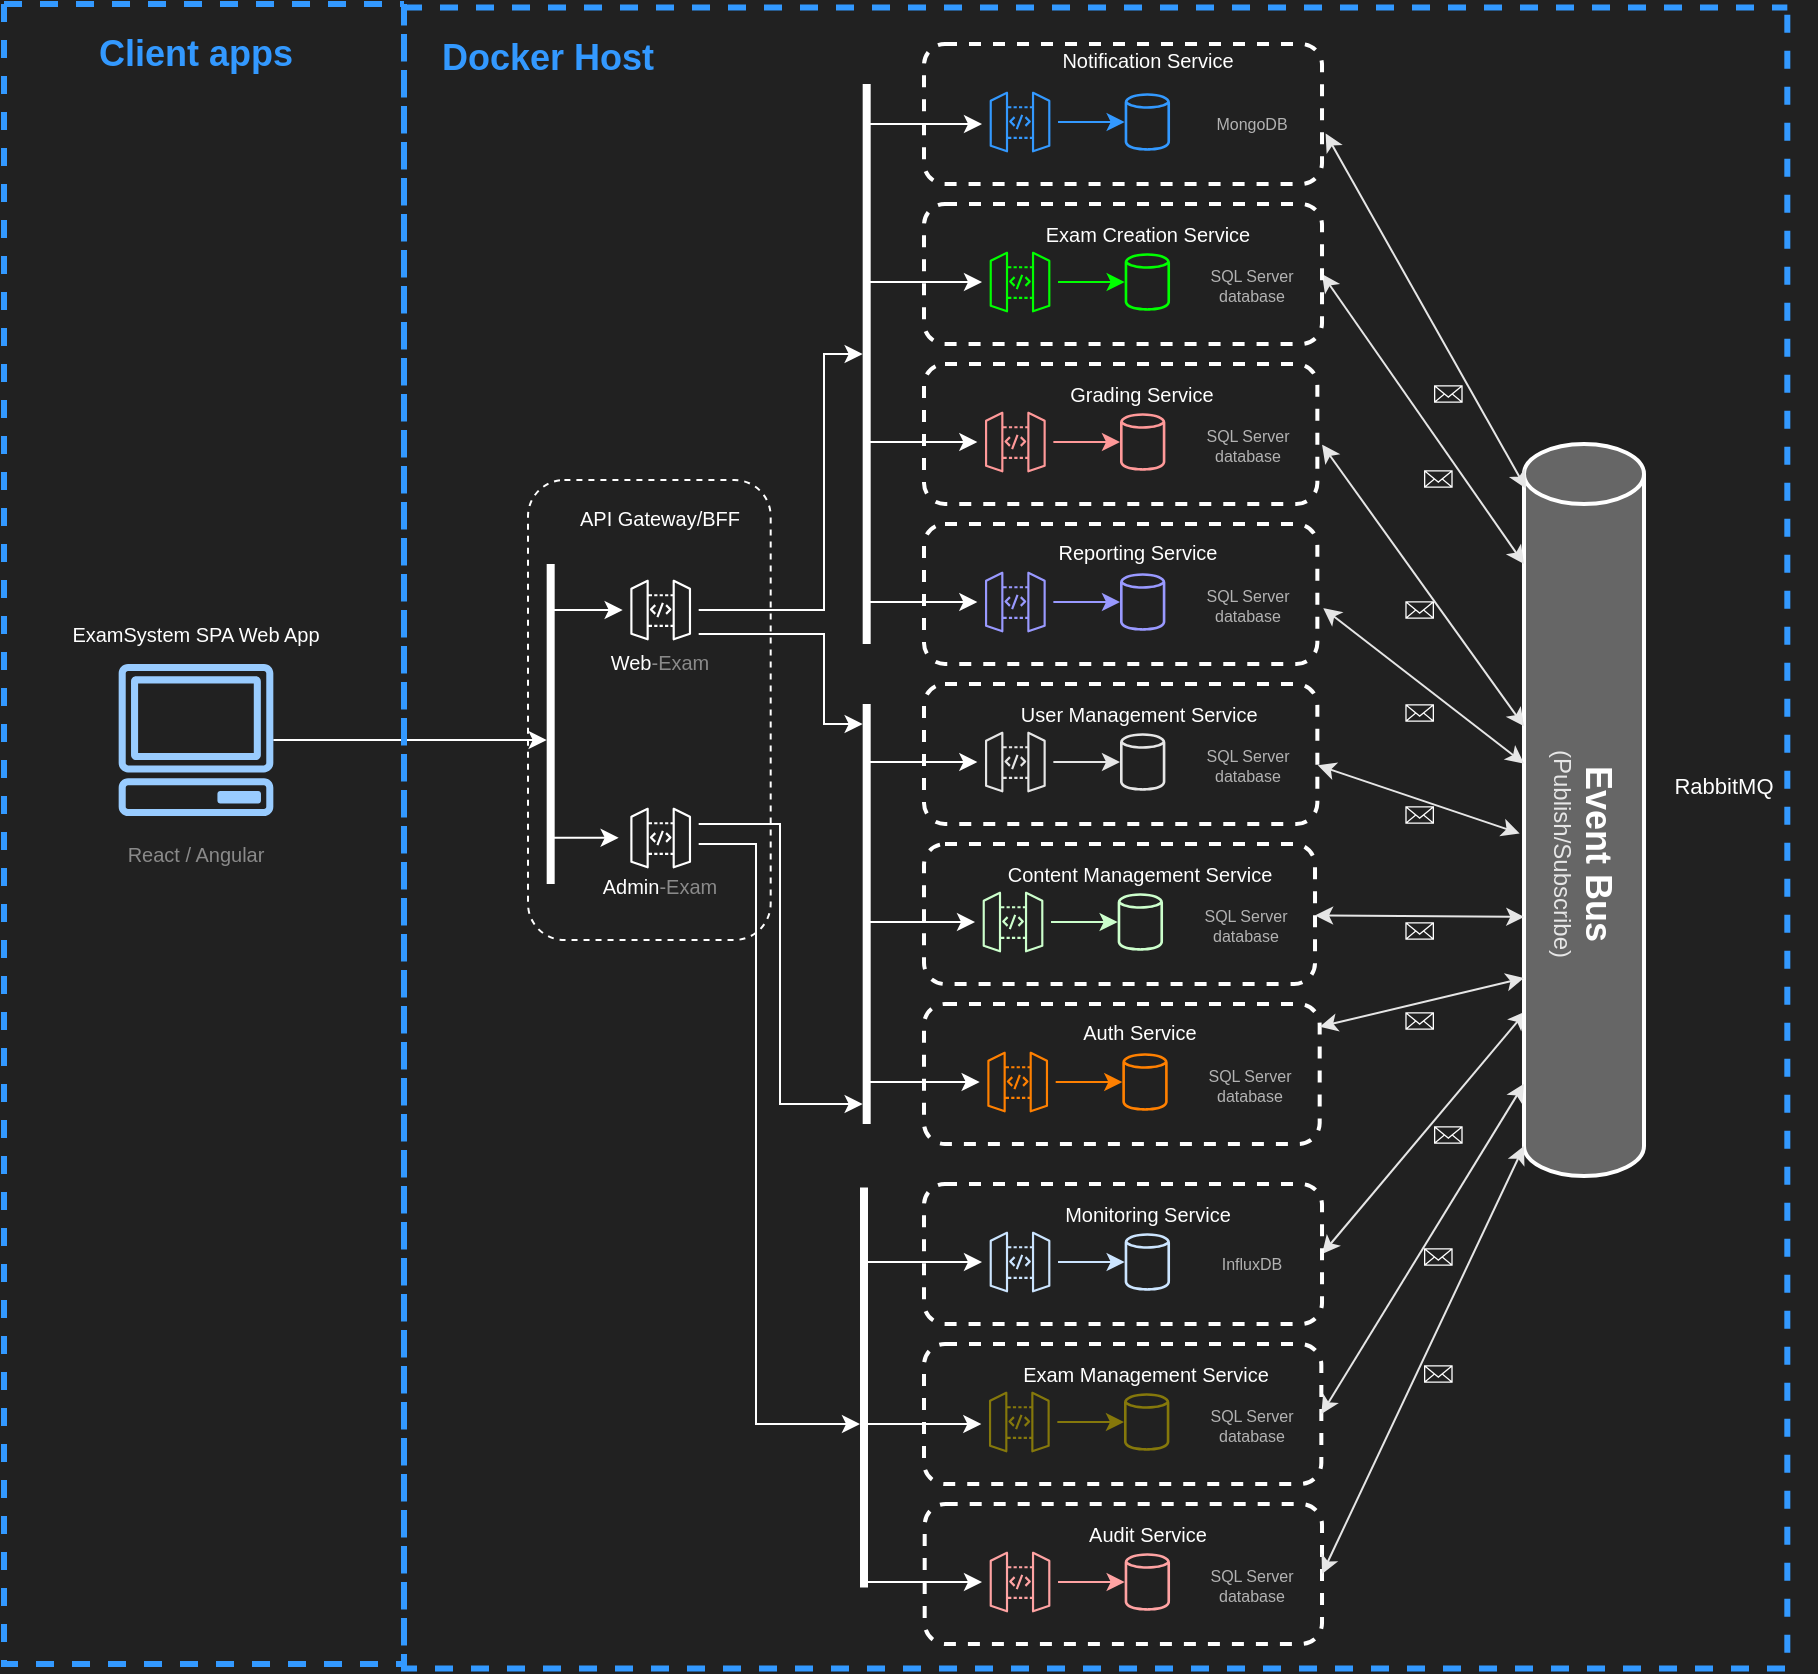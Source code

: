 <mxfile version="24.7.16">
  <diagram name="Página-1" id="XeOe8NWcu0kiPKFnsV3s">
    <mxGraphModel dx="2442" dy="3788" grid="1" gridSize="10" guides="1" tooltips="1" connect="1" arrows="1" fold="1" page="1" pageScale="1" pageWidth="827" pageHeight="1169" background="#212121" math="0" shadow="0">
      <root>
        <mxCell id="0" />
        <mxCell id="1" parent="0" />
        <mxCell id="Vj6AmxVf0trEwSzTgeyn-90" value="" style="rounded=1;whiteSpace=wrap;html=1;fillColor=none;strokeWidth=2;strokeColor=#FFFFFF;dashed=1;" vertex="1" parent="1">
          <mxGeometry x="490" y="-1860" width="195.51" height="70" as="geometry" />
        </mxCell>
        <mxCell id="Vj6AmxVf0trEwSzTgeyn-78" value="" style="rounded=1;whiteSpace=wrap;html=1;fillColor=none;strokeWidth=2;strokeColor=#FFFFFF;dashed=1;" vertex="1" parent="1">
          <mxGeometry x="490" y="-1940" width="196.68" height="70" as="geometry" />
        </mxCell>
        <mxCell id="Vj6AmxVf0trEwSzTgeyn-72" value="" style="rounded=1;whiteSpace=wrap;html=1;fillColor=none;strokeWidth=2;strokeColor=#FFFFFF;dashed=1;" vertex="1" parent="1">
          <mxGeometry x="490" y="-2020" width="196.68" height="70" as="geometry" />
        </mxCell>
        <mxCell id="Vj6AmxVf0trEwSzTgeyn-66" value="" style="rounded=1;whiteSpace=wrap;html=1;fillColor=none;strokeWidth=2;strokeColor=#FFFFFF;dashed=1;" vertex="1" parent="1">
          <mxGeometry x="490" y="-2100" width="196.68" height="70" as="geometry" />
        </mxCell>
        <mxCell id="Vj6AmxVf0trEwSzTgeyn-104" value="" style="rounded=1;whiteSpace=wrap;html=1;fillColor=none;strokeColor=#FFFFFF;dashed=1;" vertex="1" parent="1">
          <mxGeometry x="292" y="-2042" width="121.34" height="230" as="geometry" />
        </mxCell>
        <mxCell id="Vj6AmxVf0trEwSzTgeyn-190" value="" style="edgeStyle=none;shape=connector;rounded=0;orthogonalLoop=1;jettySize=auto;html=1;strokeColor=#E6E6E6;align=center;verticalAlign=middle;fontFamily=Helvetica;fontSize=11;fontColor=default;labelBackgroundColor=default;startArrow=classic;startFill=1;endArrow=classic;entryX=0.017;entryY=0.775;entryDx=0;entryDy=0;entryPerimeter=0;exitX=1;exitY=0.5;exitDx=0;exitDy=0;" edge="1" parent="1" source="Vj6AmxVf0trEwSzTgeyn-84" target="Vj6AmxVf0trEwSzTgeyn-176">
          <mxGeometry relative="1" as="geometry" />
        </mxCell>
        <mxCell id="Vj6AmxVf0trEwSzTgeyn-84" value="" style="rounded=1;whiteSpace=wrap;html=1;fillColor=none;strokeWidth=2;strokeColor=#FFFFFF;dashed=1;" vertex="1" parent="1">
          <mxGeometry x="490" y="-1690" width="199.01" height="70" as="geometry" />
        </mxCell>
        <mxCell id="Vj6AmxVf0trEwSzTgeyn-60" value="" style="rounded=1;whiteSpace=wrap;html=1;fillColor=none;strokeWidth=2;strokeColor=#FFFFFF;dashed=1;" vertex="1" parent="1">
          <mxGeometry x="490" y="-1610" width="198.67" height="70" as="geometry" />
        </mxCell>
        <mxCell id="Vj6AmxVf0trEwSzTgeyn-187" value="" style="edgeStyle=none;shape=connector;rounded=0;orthogonalLoop=1;jettySize=auto;html=1;strokeColor=#E6E6E6;align=center;verticalAlign=middle;fontFamily=Helvetica;fontSize=11;fontColor=default;labelBackgroundColor=default;startArrow=classic;startFill=1;endArrow=classic;exitX=1.001;exitY=0.581;exitDx=0;exitDy=0;exitPerimeter=0;entryX=-0.036;entryY=0.532;entryDx=0;entryDy=0;entryPerimeter=0;" edge="1" parent="1" source="Vj6AmxVf0trEwSzTgeyn-78" target="Vj6AmxVf0trEwSzTgeyn-176">
          <mxGeometry relative="1" as="geometry" />
        </mxCell>
        <mxCell id="Vj6AmxVf0trEwSzTgeyn-12" value="" style="sketch=0;points=[[0,0,0],[0.25,0,0],[0.5,0,0],[0.75,0,0],[1,0,0],[0,1,0],[0.25,1,0],[0.5,1,0],[0.75,1,0],[1,1,0],[0,0.25,0],[0,0.5,0],[0,0.75,0],[1,0.25,0],[1,0.5,0],[1,0.75,0]];outlineConnect=0;fontColor=#232F3E;fillColor=none;strokeColor=#ffffff;dashed=0;verticalLabelPosition=bottom;verticalAlign=top;align=center;html=1;fontSize=12;fontStyle=0;aspect=fixed;shape=mxgraph.aws4.resourceIcon;resIcon=mxgraph.aws4.api_gateway;" vertex="1" parent="1">
          <mxGeometry x="339.34" y="-1996" width="38" height="38" as="geometry" />
        </mxCell>
        <mxCell id="Vj6AmxVf0trEwSzTgeyn-67" value="" style="sketch=0;outlineConnect=0;fontColor=#232F3E;gradientColor=none;fillColor=#FF9999;strokeColor=none;dashed=0;verticalLabelPosition=bottom;verticalAlign=top;align=center;html=1;fontSize=12;fontStyle=0;aspect=fixed;pointerEvents=1;shape=mxgraph.aws4.generic_database;" vertex="1" parent="1">
          <mxGeometry x="588.0" y="-2076" width="22.69" height="30" as="geometry" />
        </mxCell>
        <mxCell id="Vj6AmxVf0trEwSzTgeyn-73" value="" style="sketch=0;outlineConnect=0;fontColor=#232F3E;gradientColor=none;fillColor=#9999FF;strokeColor=#9999FF;dashed=0;verticalLabelPosition=bottom;verticalAlign=top;align=center;html=1;fontSize=12;fontStyle=0;aspect=fixed;pointerEvents=1;shape=mxgraph.aws4.generic_database;" vertex="1" parent="1">
          <mxGeometry x="588.0" y="-1996" width="22.69" height="30" as="geometry" />
        </mxCell>
        <mxCell id="Vj6AmxVf0trEwSzTgeyn-79" value="" style="sketch=0;outlineConnect=0;fontColor=#232F3E;gradientColor=none;fillColor=#E6E6E6;strokeColor=none;dashed=0;verticalLabelPosition=bottom;verticalAlign=top;align=center;html=1;fontSize=12;fontStyle=0;aspect=fixed;pointerEvents=1;shape=mxgraph.aws4.generic_database;" vertex="1" parent="1">
          <mxGeometry x="588.0" y="-1916" width="22.69" height="30" as="geometry" />
        </mxCell>
        <mxCell id="Vj6AmxVf0trEwSzTgeyn-91" value="" style="sketch=0;outlineConnect=0;fontColor=#232F3E;gradientColor=none;fillColor=#CCFFCC;strokeColor=none;dashed=0;verticalLabelPosition=bottom;verticalAlign=top;align=center;html=1;fontSize=12;fontStyle=0;aspect=fixed;pointerEvents=1;shape=mxgraph.aws4.generic_database;" vertex="1" parent="1">
          <mxGeometry x="586.83" y="-1836" width="22.69" height="30" as="geometry" />
        </mxCell>
        <mxCell id="Vj6AmxVf0trEwSzTgeyn-102" value="" style="sketch=0;points=[[0,0,0],[0.25,0,0],[0.5,0,0],[0.75,0,0],[1,0,0],[0,1,0],[0.25,1,0],[0.5,1,0],[0.75,1,0],[1,1,0],[0,0.25,0],[0,0.5,0],[0,0.75,0],[1,0.25,0],[1,0.5,0],[1,0.75,0]];outlineConnect=0;fontColor=#232F3E;fillColor=none;strokeColor=#ffffff;dashed=0;verticalLabelPosition=bottom;verticalAlign=top;align=center;html=1;fontSize=12;fontStyle=0;aspect=fixed;shape=mxgraph.aws4.resourceIcon;resIcon=mxgraph.aws4.api_gateway;" vertex="1" parent="1">
          <mxGeometry x="339.34" y="-1882" width="38" height="38" as="geometry" />
        </mxCell>
        <mxCell id="Vj6AmxVf0trEwSzTgeyn-106" style="edgeStyle=orthogonalEdgeStyle;rounded=0;orthogonalLoop=1;jettySize=auto;html=1;strokeColor=#FFFFFF;" edge="1" parent="1" source="Vj6AmxVf0trEwSzTgeyn-11" target="Vj6AmxVf0trEwSzTgeyn-105">
          <mxGeometry relative="1" as="geometry">
            <Array as="points">
              <mxPoint x="280" y="-1912" />
              <mxPoint x="280" y="-1912" />
            </Array>
          </mxGeometry>
        </mxCell>
        <mxCell id="Vj6AmxVf0trEwSzTgeyn-108" value="" style="line;strokeWidth=4;direction=south;html=1;perimeter=backbonePerimeter;points=[];outlineConnect=0;strokeColor=#FFFFFF;" vertex="1" parent="1">
          <mxGeometry x="456.34" y="-2240" width="10" height="280" as="geometry" />
        </mxCell>
        <mxCell id="Vj6AmxVf0trEwSzTgeyn-39" value="" style="rounded=1;whiteSpace=wrap;html=1;fillColor=none;strokeWidth=2;strokeColor=#FFFFFF;dashed=1;" vertex="1" parent="1">
          <mxGeometry x="490" y="-1780" width="197.84" height="70" as="geometry" />
        </mxCell>
        <mxCell id="Vj6AmxVf0trEwSzTgeyn-48" value="" style="rounded=1;whiteSpace=wrap;html=1;fillColor=none;strokeWidth=2;strokeColor=#FFFFFF;dashed=1;" vertex="1" parent="1">
          <mxGeometry x="490" y="-2260" width="199.01" height="70" as="geometry" />
        </mxCell>
        <mxCell id="Vj6AmxVf0trEwSzTgeyn-4" value="" style="swimlane;startSize=0;strokeColor=#3399FF;strokeWidth=3;dashed=1;" vertex="1" parent="1">
          <mxGeometry x="30" y="-2280" width="200" height="830" as="geometry" />
        </mxCell>
        <mxCell id="Vj6AmxVf0trEwSzTgeyn-5" value="&lt;b style=&quot;font-size: 18px;&quot;&gt;&lt;font color=&quot;#3399ff&quot; style=&quot;font-size: 18px;&quot;&gt;Client apps&lt;/font&gt;&lt;/b&gt;" style="text;strokeColor=none;align=center;fillColor=none;html=1;verticalAlign=middle;whiteSpace=wrap;rounded=0;fontSize=18;" vertex="1" parent="Vj6AmxVf0trEwSzTgeyn-4">
          <mxGeometry x="36" y="10" width="120" height="30" as="geometry" />
        </mxCell>
        <mxCell id="Vj6AmxVf0trEwSzTgeyn-7" value="" style="shape=image;verticalLabelPosition=bottom;labelBackgroundColor=default;verticalAlign=top;aspect=fixed;imageAspect=0;image=https://www.htmlecsspro.com/uploads/images/2018/03/formulario-de-login-e-cadastro-com-html5-e-css3-1522145690.png;" vertex="1" parent="Vj6AmxVf0trEwSzTgeyn-4">
          <mxGeometry x="65" y="340" width="64" height="40" as="geometry" />
        </mxCell>
        <mxCell id="Vj6AmxVf0trEwSzTgeyn-8" value="&lt;font color=&quot;#8a8a8a&quot; style=&quot;font-size: 10px;&quot;&gt;React / Angular&lt;/font&gt;" style="text;strokeColor=none;align=center;fillColor=none;html=1;verticalAlign=middle;whiteSpace=wrap;rounded=0;" vertex="1" parent="Vj6AmxVf0trEwSzTgeyn-4">
          <mxGeometry x="55" y="410" width="82" height="30" as="geometry" />
        </mxCell>
        <mxCell id="Vj6AmxVf0trEwSzTgeyn-9" value="&lt;font color=&quot;#ffffff&quot;&gt;&lt;span style=&quot;font-size: 10px;&quot;&gt;ExamSystem SPA Web App&lt;/span&gt;&lt;/font&gt;" style="text;strokeColor=none;align=center;fillColor=none;html=1;verticalAlign=middle;whiteSpace=wrap;rounded=0;" vertex="1" parent="Vj6AmxVf0trEwSzTgeyn-4">
          <mxGeometry x="30" y="300" width="132" height="30" as="geometry" />
        </mxCell>
        <mxCell id="Vj6AmxVf0trEwSzTgeyn-11" value="" style="sketch=0;outlineConnect=0;fontColor=#232F3E;gradientColor=none;fillColor=#99CCFF;strokeColor=none;dashed=0;verticalLabelPosition=bottom;verticalAlign=top;align=center;html=1;fontSize=12;fontStyle=0;aspect=fixed;pointerEvents=1;shape=mxgraph.aws4.client;" vertex="1" parent="Vj6AmxVf0trEwSzTgeyn-4">
          <mxGeometry x="57" y="330" width="78" height="76" as="geometry" />
        </mxCell>
        <mxCell id="Vj6AmxVf0trEwSzTgeyn-162" style="edgeStyle=orthogonalEdgeStyle;rounded=0;orthogonalLoop=1;jettySize=auto;html=1;strokeColor=#FFFFFF;" edge="1" parent="1" source="Vj6AmxVf0trEwSzTgeyn-12" target="Vj6AmxVf0trEwSzTgeyn-108">
          <mxGeometry relative="1" as="geometry">
            <Array as="points">
              <mxPoint x="440" y="-1977" />
              <mxPoint x="440" y="-2105" />
            </Array>
          </mxGeometry>
        </mxCell>
        <mxCell id="Vj6AmxVf0trEwSzTgeyn-13" value="&lt;font color=&quot;#ffffff&quot; style=&quot;font-size: 10px;&quot;&gt;API Gateway/BFF&lt;/font&gt;" style="text;strokeColor=none;align=center;fillColor=none;html=1;verticalAlign=middle;whiteSpace=wrap;rounded=0;" vertex="1" parent="1">
          <mxGeometry x="313.34" y="-2038" width="90" height="30" as="geometry" />
        </mxCell>
        <mxCell id="Vj6AmxVf0trEwSzTgeyn-41" value="" style="edgeStyle=orthogonalEdgeStyle;rounded=0;orthogonalLoop=1;jettySize=auto;html=1;strokeColor=#FF8000;" edge="1" parent="1" source="Vj6AmxVf0trEwSzTgeyn-19" target="Vj6AmxVf0trEwSzTgeyn-40">
          <mxGeometry relative="1" as="geometry" />
        </mxCell>
        <mxCell id="Vj6AmxVf0trEwSzTgeyn-19" value="" style="sketch=0;points=[[0,0,0],[0.25,0,0],[0.5,0,0],[0.75,0,0],[1,0,0],[0,1,0],[0.25,1,0],[0.5,1,0],[0.75,1,0],[1,1,0],[0,0.25,0],[0,0.5,0],[0,0.75,0],[1,0.25,0],[1,0.5,0],[1,0.75,0]];outlineConnect=0;fontColor=#232F3E;fillColor=none;strokeColor=#FF8000;dashed=0;verticalLabelPosition=bottom;verticalAlign=top;align=center;html=1;fontSize=12;fontStyle=0;aspect=fixed;shape=mxgraph.aws4.resourceIcon;resIcon=mxgraph.aws4.api_gateway;" vertex="1" parent="1">
          <mxGeometry x="517.84" y="-1760" width="38" height="38" as="geometry" />
        </mxCell>
        <mxCell id="Vj6AmxVf0trEwSzTgeyn-40" value="" style="sketch=0;outlineConnect=0;fontColor=#232F3E;gradientColor=none;fillColor=#FF8000;strokeColor=none;dashed=0;verticalLabelPosition=bottom;verticalAlign=top;align=center;html=1;fontSize=12;fontStyle=0;aspect=fixed;pointerEvents=1;shape=mxgraph.aws4.generic_database;" vertex="1" parent="1">
          <mxGeometry x="589.16" y="-1756" width="22.69" height="30" as="geometry" />
        </mxCell>
        <mxCell id="Vj6AmxVf0trEwSzTgeyn-42" value="&lt;font color=&quot;#b3b3b3&quot; style=&quot;font-size: 8px;&quot;&gt;SQL Server&lt;/font&gt;&lt;div style=&quot;font-size: 8px;&quot;&gt;&lt;font color=&quot;#b3b3b3&quot; style=&quot;font-size: 8px;&quot;&gt;database&lt;/font&gt;&lt;/div&gt;" style="text;strokeColor=none;align=center;fillColor=none;html=1;verticalAlign=middle;whiteSpace=wrap;rounded=0;" vertex="1" parent="1">
          <mxGeometry x="627.84" y="-1748" width="49.5" height="14" as="geometry" />
        </mxCell>
        <mxCell id="Vj6AmxVf0trEwSzTgeyn-43" value="&lt;font color=&quot;#ffffff&quot; style=&quot;font-size: 10px;&quot;&gt;Auth Service&lt;/font&gt;" style="text;strokeColor=none;align=center;fillColor=none;html=1;verticalAlign=middle;whiteSpace=wrap;rounded=0;" vertex="1" parent="1">
          <mxGeometry x="512.84" y="-1776" width="170" height="20" as="geometry" />
        </mxCell>
        <mxCell id="Vj6AmxVf0trEwSzTgeyn-46" value="" style="edgeStyle=orthogonalEdgeStyle;rounded=0;orthogonalLoop=1;jettySize=auto;html=1;strokeColor=#3399FF;" edge="1" parent="1" source="Vj6AmxVf0trEwSzTgeyn-47" target="Vj6AmxVf0trEwSzTgeyn-49">
          <mxGeometry relative="1" as="geometry" />
        </mxCell>
        <mxCell id="Vj6AmxVf0trEwSzTgeyn-47" value="" style="sketch=0;points=[[0,0,0],[0.25,0,0],[0.5,0,0],[0.75,0,0],[1,0,0],[0,1,0],[0.25,1,0],[0.5,1,0],[0.75,1,0],[1,1,0],[0,0.25,0],[0,0.5,0],[0,0.75,0],[1,0.25,0],[1,0.5,0],[1,0.75,0]];outlineConnect=0;fontColor=#232F3E;fillColor=none;strokeColor=#3399FF;dashed=0;verticalLabelPosition=bottom;verticalAlign=top;align=center;html=1;fontSize=12;fontStyle=0;aspect=fixed;shape=mxgraph.aws4.resourceIcon;resIcon=mxgraph.aws4.api_gateway;" vertex="1" parent="1">
          <mxGeometry x="519.01" y="-2240" width="38" height="38" as="geometry" />
        </mxCell>
        <mxCell id="Vj6AmxVf0trEwSzTgeyn-49" value="" style="sketch=0;outlineConnect=0;fontColor=#232F3E;gradientColor=none;fillColor=#3399FF;strokeColor=#3399FF;dashed=0;verticalLabelPosition=bottom;verticalAlign=top;align=center;html=1;fontSize=12;fontStyle=0;aspect=fixed;pointerEvents=1;shape=mxgraph.aws4.generic_database;" vertex="1" parent="1">
          <mxGeometry x="590.33" y="-2236" width="22.69" height="30" as="geometry" />
        </mxCell>
        <mxCell id="Vj6AmxVf0trEwSzTgeyn-50" value="&lt;font color=&quot;#b3b3b3&quot;&gt;&lt;span style=&quot;font-size: 8px;&quot;&gt;MongoDB&lt;/span&gt;&lt;/font&gt;" style="text;strokeColor=none;align=center;fillColor=none;html=1;verticalAlign=middle;whiteSpace=wrap;rounded=0;" vertex="1" parent="1">
          <mxGeometry x="629.01" y="-2228" width="49.5" height="14" as="geometry" />
        </mxCell>
        <mxCell id="Vj6AmxVf0trEwSzTgeyn-51" value="&lt;font style=&quot;font-size: 10px;&quot; color=&quot;#ffffff&quot;&gt;Notification Service&lt;/font&gt;&lt;br&gt;&lt;div&gt;&lt;font style=&quot;font-size: 10px;&quot; color=&quot;#ffffff&quot;&gt;&lt;br&gt;&lt;/font&gt;&lt;/div&gt;" style="text;strokeColor=none;align=center;fillColor=none;html=1;verticalAlign=middle;whiteSpace=wrap;rounded=0;" vertex="1" parent="1">
          <mxGeometry x="516.68" y="-2260" width="170" height="30" as="geometry" />
        </mxCell>
        <mxCell id="Vj6AmxVf0trEwSzTgeyn-52" value="" style="edgeStyle=orthogonalEdgeStyle;rounded=0;orthogonalLoop=1;jettySize=auto;html=1;strokeColor=#00FF00;" edge="1" parent="1" source="Vj6AmxVf0trEwSzTgeyn-53" target="Vj6AmxVf0trEwSzTgeyn-55">
          <mxGeometry relative="1" as="geometry" />
        </mxCell>
        <mxCell id="Vj6AmxVf0trEwSzTgeyn-53" value="" style="sketch=0;points=[[0,0,0],[0.25,0,0],[0.5,0,0],[0.75,0,0],[1,0,0],[0,1,0],[0.25,1,0],[0.5,1,0],[0.75,1,0],[1,1,0],[0,0.25,0],[0,0.5,0],[0,0.75,0],[1,0.25,0],[1,0.5,0],[1,0.75,0]];outlineConnect=0;fontColor=#232F3E;fillColor=none;strokeColor=#00FF00;dashed=0;verticalLabelPosition=bottom;verticalAlign=top;align=center;html=1;fontSize=12;fontStyle=0;aspect=fixed;shape=mxgraph.aws4.resourceIcon;resIcon=mxgraph.aws4.api_gateway;" vertex="1" parent="1">
          <mxGeometry x="519.01" y="-2160" width="38" height="38" as="geometry" />
        </mxCell>
        <mxCell id="Vj6AmxVf0trEwSzTgeyn-55" value="" style="sketch=0;outlineConnect=0;fontColor=#232F3E;gradientColor=none;fillColor=#00FF00;strokeColor=#00FF00;dashed=0;verticalLabelPosition=bottom;verticalAlign=top;align=center;html=1;fontSize=12;fontStyle=0;aspect=fixed;pointerEvents=1;shape=mxgraph.aws4.generic_database;" vertex="1" parent="1">
          <mxGeometry x="590.33" y="-2156" width="22.69" height="30" as="geometry" />
        </mxCell>
        <mxCell id="Vj6AmxVf0trEwSzTgeyn-56" value="&lt;font color=&quot;#b3b3b3&quot; style=&quot;font-size: 8px;&quot;&gt;SQL Server&lt;/font&gt;&lt;div style=&quot;font-size: 8px;&quot;&gt;&lt;font color=&quot;#b3b3b3&quot; style=&quot;font-size: 8px;&quot;&gt;database&lt;/font&gt;&lt;/div&gt;" style="text;strokeColor=none;align=center;fillColor=none;html=1;verticalAlign=middle;whiteSpace=wrap;rounded=0;" vertex="1" parent="1">
          <mxGeometry x="629.01" y="-2148" width="49.5" height="14" as="geometry" />
        </mxCell>
        <mxCell id="Vj6AmxVf0trEwSzTgeyn-57" value="&lt;font color=&quot;#ffffff&quot;&gt;&lt;span style=&quot;font-size: 10px;&quot;&gt;Exam Creation Service&lt;/span&gt;&lt;/font&gt;" style="text;strokeColor=none;align=center;fillColor=none;html=1;verticalAlign=middle;whiteSpace=wrap;rounded=0;" vertex="1" parent="1">
          <mxGeometry x="516.68" y="-2180" width="170" height="30" as="geometry" />
        </mxCell>
        <mxCell id="Vj6AmxVf0trEwSzTgeyn-58" value="" style="edgeStyle=orthogonalEdgeStyle;rounded=0;orthogonalLoop=1;jettySize=auto;html=1;strokeColor=#85780B;" edge="1" parent="1" source="Vj6AmxVf0trEwSzTgeyn-59" target="Vj6AmxVf0trEwSzTgeyn-61">
          <mxGeometry relative="1" as="geometry" />
        </mxCell>
        <mxCell id="Vj6AmxVf0trEwSzTgeyn-59" value="" style="sketch=0;points=[[0,0,0],[0.25,0,0],[0.5,0,0],[0.75,0,0],[1,0,0],[0,1,0],[0.25,1,0],[0.5,1,0],[0.75,1,0],[1,1,0],[0,0.25,0],[0,0.5,0],[0,0.75,0],[1,0.25,0],[1,0.5,0],[1,0.75,0]];outlineConnect=0;fontColor=#232F3E;fillColor=none;strokeColor=#85780B;dashed=0;verticalLabelPosition=bottom;verticalAlign=top;align=center;html=1;fontSize=12;fontStyle=0;aspect=fixed;shape=mxgraph.aws4.resourceIcon;resIcon=mxgraph.aws4.api_gateway;" vertex="1" parent="1">
          <mxGeometry x="518.67" y="-1590" width="38" height="38" as="geometry" />
        </mxCell>
        <mxCell id="Vj6AmxVf0trEwSzTgeyn-61" value="" style="sketch=0;outlineConnect=0;fontColor=#232F3E;gradientColor=none;fillColor=#85780B;strokeColor=#9933FF;dashed=0;verticalLabelPosition=bottom;verticalAlign=top;align=center;html=1;fontSize=12;fontStyle=0;aspect=fixed;pointerEvents=1;shape=mxgraph.aws4.generic_database;" vertex="1" parent="1">
          <mxGeometry x="589.99" y="-1586" width="22.69" height="30" as="geometry" />
        </mxCell>
        <mxCell id="Vj6AmxVf0trEwSzTgeyn-62" value="&lt;font color=&quot;#b3b3b3&quot; style=&quot;font-size: 8px;&quot;&gt;SQL Server&lt;/font&gt;&lt;div style=&quot;font-size: 8px;&quot;&gt;&lt;font color=&quot;#b3b3b3&quot; style=&quot;font-size: 8px;&quot;&gt;database&lt;/font&gt;&lt;/div&gt;" style="text;strokeColor=none;align=center;fillColor=none;html=1;verticalAlign=middle;whiteSpace=wrap;rounded=0;" vertex="1" parent="1">
          <mxGeometry x="628.67" y="-1578" width="49.5" height="14" as="geometry" />
        </mxCell>
        <mxCell id="Vj6AmxVf0trEwSzTgeyn-63" value="&lt;font color=&quot;#ffffff&quot;&gt;&lt;span style=&quot;font-size: 10px;&quot;&gt;Exam Management Service&lt;/span&gt;&lt;/font&gt;" style="text;strokeColor=none;align=center;fillColor=none;html=1;verticalAlign=middle;whiteSpace=wrap;rounded=0;" vertex="1" parent="1">
          <mxGeometry x="516.34" y="-1610" width="170" height="30" as="geometry" />
        </mxCell>
        <mxCell id="Vj6AmxVf0trEwSzTgeyn-64" value="" style="edgeStyle=orthogonalEdgeStyle;rounded=0;orthogonalLoop=1;jettySize=auto;html=1;strokeColor=#FF9999;" edge="1" parent="1" source="Vj6AmxVf0trEwSzTgeyn-65" target="Vj6AmxVf0trEwSzTgeyn-67">
          <mxGeometry relative="1" as="geometry" />
        </mxCell>
        <mxCell id="Vj6AmxVf0trEwSzTgeyn-65" value="" style="sketch=0;points=[[0,0,0],[0.25,0,0],[0.5,0,0],[0.75,0,0],[1,0,0],[0,1,0],[0.25,1,0],[0.5,1,0],[0.75,1,0],[1,1,0],[0,0.25,0],[0,0.5,0],[0,0.75,0],[1,0.25,0],[1,0.5,0],[1,0.75,0]];outlineConnect=0;fontColor=#232F3E;fillColor=none;strokeColor=#FF9999;dashed=0;verticalLabelPosition=bottom;verticalAlign=top;align=center;html=1;fontSize=12;fontStyle=0;aspect=fixed;shape=mxgraph.aws4.resourceIcon;resIcon=mxgraph.aws4.api_gateway;" vertex="1" parent="1">
          <mxGeometry x="516.68" y="-2080" width="38" height="38" as="geometry" />
        </mxCell>
        <mxCell id="Vj6AmxVf0trEwSzTgeyn-68" value="&lt;font color=&quot;#b3b3b3&quot; style=&quot;font-size: 8px;&quot;&gt;SQL Server&lt;/font&gt;&lt;div style=&quot;font-size: 8px;&quot;&gt;&lt;font color=&quot;#b3b3b3&quot; style=&quot;font-size: 8px;&quot;&gt;database&lt;/font&gt;&lt;/div&gt;" style="text;strokeColor=none;align=center;fillColor=none;html=1;verticalAlign=middle;whiteSpace=wrap;rounded=0;" vertex="1" parent="1">
          <mxGeometry x="626.68" y="-2068" width="49.5" height="14" as="geometry" />
        </mxCell>
        <mxCell id="Vj6AmxVf0trEwSzTgeyn-69" value="&lt;font color=&quot;#ffffff&quot;&gt;&lt;span style=&quot;font-size: 10px;&quot;&gt;Grading Service&lt;/span&gt;&lt;/font&gt;" style="text;strokeColor=none;align=center;fillColor=none;html=1;verticalAlign=middle;whiteSpace=wrap;rounded=0;" vertex="1" parent="1">
          <mxGeometry x="514.35" y="-2100" width="170" height="30" as="geometry" />
        </mxCell>
        <mxCell id="Vj6AmxVf0trEwSzTgeyn-70" value="" style="edgeStyle=orthogonalEdgeStyle;rounded=0;orthogonalLoop=1;jettySize=auto;html=1;strokeColor=#9999FF;" edge="1" parent="1" source="Vj6AmxVf0trEwSzTgeyn-71" target="Vj6AmxVf0trEwSzTgeyn-73">
          <mxGeometry relative="1" as="geometry" />
        </mxCell>
        <mxCell id="Vj6AmxVf0trEwSzTgeyn-71" value="" style="sketch=0;points=[[0,0,0],[0.25,0,0],[0.5,0,0],[0.75,0,0],[1,0,0],[0,1,0],[0.25,1,0],[0.5,1,0],[0.75,1,0],[1,1,0],[0,0.25,0],[0,0.5,0],[0,0.75,0],[1,0.25,0],[1,0.5,0],[1,0.75,0]];outlineConnect=0;fontColor=#232F3E;fillColor=none;strokeColor=#9999FF;dashed=0;verticalLabelPosition=bottom;verticalAlign=top;align=center;html=1;fontSize=12;fontStyle=0;aspect=fixed;shape=mxgraph.aws4.resourceIcon;resIcon=mxgraph.aws4.api_gateway;" vertex="1" parent="1">
          <mxGeometry x="516.68" y="-2000" width="38" height="38" as="geometry" />
        </mxCell>
        <mxCell id="Vj6AmxVf0trEwSzTgeyn-74" value="&lt;font color=&quot;#b3b3b3&quot; style=&quot;font-size: 8px;&quot;&gt;SQL Server&lt;/font&gt;&lt;div style=&quot;font-size: 8px;&quot;&gt;&lt;font color=&quot;#b3b3b3&quot; style=&quot;font-size: 8px;&quot;&gt;database&lt;/font&gt;&lt;/div&gt;" style="text;strokeColor=none;align=center;fillColor=none;html=1;verticalAlign=middle;whiteSpace=wrap;rounded=0;" vertex="1" parent="1">
          <mxGeometry x="626.68" y="-1988" width="49.5" height="14" as="geometry" />
        </mxCell>
        <mxCell id="Vj6AmxVf0trEwSzTgeyn-75" value="&lt;font color=&quot;#ffffff&quot; style=&quot;font-size: 10px;&quot;&gt;Reporting Service&lt;/font&gt;" style="text;strokeColor=none;align=center;fillColor=none;html=1;verticalAlign=middle;whiteSpace=wrap;rounded=0;" vertex="1" parent="1">
          <mxGeometry x="511.68" y="-2016" width="170" height="20" as="geometry" />
        </mxCell>
        <mxCell id="Vj6AmxVf0trEwSzTgeyn-76" value="" style="edgeStyle=orthogonalEdgeStyle;rounded=0;orthogonalLoop=1;jettySize=auto;html=1;strokeColor=#E6E6E6;" edge="1" parent="1" source="Vj6AmxVf0trEwSzTgeyn-77" target="Vj6AmxVf0trEwSzTgeyn-79">
          <mxGeometry relative="1" as="geometry" />
        </mxCell>
        <mxCell id="Vj6AmxVf0trEwSzTgeyn-77" value="" style="sketch=0;points=[[0,0,0],[0.25,0,0],[0.5,0,0],[0.75,0,0],[1,0,0],[0,1,0],[0.25,1,0],[0.5,1,0],[0.75,1,0],[1,1,0],[0,0.25,0],[0,0.5,0],[0,0.75,0],[1,0.25,0],[1,0.5,0],[1,0.75,0]];outlineConnect=0;fontColor=#232F3E;fillColor=none;strokeColor=#E6E6E6;dashed=0;verticalLabelPosition=bottom;verticalAlign=top;align=center;html=1;fontSize=12;fontStyle=0;aspect=fixed;shape=mxgraph.aws4.resourceIcon;resIcon=mxgraph.aws4.api_gateway;" vertex="1" parent="1">
          <mxGeometry x="516.68" y="-1920" width="38" height="38" as="geometry" />
        </mxCell>
        <mxCell id="Vj6AmxVf0trEwSzTgeyn-80" value="&lt;font color=&quot;#b3b3b3&quot; style=&quot;font-size: 8px;&quot;&gt;SQL Server&lt;/font&gt;&lt;div style=&quot;font-size: 8px;&quot;&gt;&lt;font color=&quot;#b3b3b3&quot; style=&quot;font-size: 8px;&quot;&gt;database&lt;/font&gt;&lt;/div&gt;" style="text;strokeColor=none;align=center;fillColor=none;html=1;verticalAlign=middle;whiteSpace=wrap;rounded=0;" vertex="1" parent="1">
          <mxGeometry x="626.68" y="-1908" width="49.5" height="14" as="geometry" />
        </mxCell>
        <mxCell id="Vj6AmxVf0trEwSzTgeyn-81" value="&lt;div&gt;&lt;span style=&quot;color: rgb(255, 255, 255); font-size: 10px;&quot;&gt;User Management Service&amp;nbsp;&lt;/span&gt;&lt;font color=&quot;#ffffff&quot; style=&quot;font-size: 10px;&quot;&gt;&lt;br&gt;&lt;/font&gt;&lt;/div&gt;" style="text;strokeColor=none;align=center;fillColor=none;html=1;verticalAlign=middle;whiteSpace=wrap;rounded=0;" vertex="1" parent="1">
          <mxGeometry x="514.35" y="-1940" width="170" height="30" as="geometry" />
        </mxCell>
        <mxCell id="Vj6AmxVf0trEwSzTgeyn-82" value="" style="edgeStyle=orthogonalEdgeStyle;rounded=0;orthogonalLoop=1;jettySize=auto;html=1;strokeColor=#CCE5FF;" edge="1" parent="1" source="Vj6AmxVf0trEwSzTgeyn-83" target="Vj6AmxVf0trEwSzTgeyn-85">
          <mxGeometry relative="1" as="geometry" />
        </mxCell>
        <mxCell id="Vj6AmxVf0trEwSzTgeyn-83" value="" style="sketch=0;points=[[0,0,0],[0.25,0,0],[0.5,0,0],[0.75,0,0],[1,0,0],[0,1,0],[0.25,1,0],[0.5,1,0],[0.75,1,0],[1,1,0],[0,0.25,0],[0,0.5,0],[0,0.75,0],[1,0.25,0],[1,0.5,0],[1,0.75,0]];outlineConnect=0;fontColor=#232F3E;fillColor=none;strokeColor=#CCE5FF;dashed=0;verticalLabelPosition=bottom;verticalAlign=top;align=center;html=1;fontSize=12;fontStyle=0;aspect=fixed;shape=mxgraph.aws4.resourceIcon;resIcon=mxgraph.aws4.api_gateway;" vertex="1" parent="1">
          <mxGeometry x="519.01" y="-1670" width="38" height="38" as="geometry" />
        </mxCell>
        <mxCell id="Vj6AmxVf0trEwSzTgeyn-85" value="" style="sketch=0;outlineConnect=0;fontColor=#232F3E;gradientColor=none;fillColor=#CCE5FF;strokeColor=none;dashed=0;verticalLabelPosition=bottom;verticalAlign=top;align=center;html=1;fontSize=12;fontStyle=0;aspect=fixed;pointerEvents=1;shape=mxgraph.aws4.generic_database;" vertex="1" parent="1">
          <mxGeometry x="590.33" y="-1666" width="22.69" height="30" as="geometry" />
        </mxCell>
        <mxCell id="Vj6AmxVf0trEwSzTgeyn-86" value="&lt;font color=&quot;#b3b3b3&quot; style=&quot;font-size: 8px;&quot;&gt;InfluxDB&lt;/font&gt;" style="text;strokeColor=none;align=center;fillColor=none;html=1;verticalAlign=middle;whiteSpace=wrap;rounded=0;" vertex="1" parent="1">
          <mxGeometry x="629.01" y="-1658" width="49.5" height="14" as="geometry" />
        </mxCell>
        <mxCell id="Vj6AmxVf0trEwSzTgeyn-87" value="&lt;font color=&quot;#ffffff&quot;&gt;&lt;span style=&quot;font-size: 10px;&quot;&gt;Monitoring Service&lt;/span&gt;&lt;/font&gt;" style="text;strokeColor=none;align=center;fillColor=none;html=1;verticalAlign=middle;whiteSpace=wrap;rounded=0;" vertex="1" parent="1">
          <mxGeometry x="516.68" y="-1690" width="170" height="30" as="geometry" />
        </mxCell>
        <mxCell id="Vj6AmxVf0trEwSzTgeyn-88" value="" style="edgeStyle=orthogonalEdgeStyle;rounded=0;orthogonalLoop=1;jettySize=auto;html=1;strokeColor=#CCFFCC;" edge="1" parent="1" source="Vj6AmxVf0trEwSzTgeyn-89" target="Vj6AmxVf0trEwSzTgeyn-91">
          <mxGeometry relative="1" as="geometry" />
        </mxCell>
        <mxCell id="Vj6AmxVf0trEwSzTgeyn-89" value="" style="sketch=0;points=[[0,0,0],[0.25,0,0],[0.5,0,0],[0.75,0,0],[1,0,0],[0,1,0],[0.25,1,0],[0.5,1,0],[0.75,1,0],[1,1,0],[0,0.25,0],[0,0.5,0],[0,0.75,0],[1,0.25,0],[1,0.5,0],[1,0.75,0]];outlineConnect=0;fontColor=#232F3E;fillColor=none;strokeColor=#CCFFCC;dashed=0;verticalLabelPosition=bottom;verticalAlign=top;align=center;html=1;fontSize=12;fontStyle=0;aspect=fixed;shape=mxgraph.aws4.resourceIcon;resIcon=mxgraph.aws4.api_gateway;" vertex="1" parent="1">
          <mxGeometry x="515.51" y="-1840" width="38" height="38" as="geometry" />
        </mxCell>
        <mxCell id="Vj6AmxVf0trEwSzTgeyn-92" value="&lt;font color=&quot;#b3b3b3&quot; style=&quot;font-size: 8px;&quot;&gt;SQL Server&lt;/font&gt;&lt;div style=&quot;font-size: 8px;&quot;&gt;&lt;font color=&quot;#b3b3b3&quot; style=&quot;font-size: 8px;&quot;&gt;database&lt;/font&gt;&lt;/div&gt;" style="text;strokeColor=none;align=center;fillColor=none;html=1;verticalAlign=middle;whiteSpace=wrap;rounded=0;" vertex="1" parent="1">
          <mxGeometry x="625.51" y="-1828" width="49.5" height="14" as="geometry" />
        </mxCell>
        <mxCell id="Vj6AmxVf0trEwSzTgeyn-93" value="&lt;font color=&quot;#ffffff&quot;&gt;&lt;span style=&quot;font-size: 10px;&quot;&gt;Content Management Service&lt;/span&gt;&lt;/font&gt;" style="text;strokeColor=none;align=center;fillColor=none;html=1;verticalAlign=middle;whiteSpace=wrap;rounded=0;" vertex="1" parent="1">
          <mxGeometry x="513.18" y="-1860" width="170" height="30" as="geometry" />
        </mxCell>
        <mxCell id="Vj6AmxVf0trEwSzTgeyn-101" value="&lt;div&gt;&lt;font color=&quot;#ffffff&quot; style=&quot;font-size: 10px;&quot;&gt;Web&lt;/font&gt;&lt;font color=&quot;#8a8a8a&quot; style=&quot;font-size: 10px;&quot;&gt;-Exam&lt;/font&gt;&lt;/div&gt;" style="text;strokeColor=none;align=center;fillColor=none;html=1;verticalAlign=middle;whiteSpace=wrap;rounded=0;" vertex="1" parent="1">
          <mxGeometry x="308.34" y="-1956" width="100" height="10" as="geometry" />
        </mxCell>
        <mxCell id="Vj6AmxVf0trEwSzTgeyn-146" style="edgeStyle=orthogonalEdgeStyle;rounded=0;orthogonalLoop=1;jettySize=auto;html=1;strokeColor=#FFFFFF;" edge="1" parent="1" source="Vj6AmxVf0trEwSzTgeyn-102" target="Vj6AmxVf0trEwSzTgeyn-134">
          <mxGeometry relative="1" as="geometry">
            <Array as="points">
              <mxPoint x="418" y="-1870" />
              <mxPoint x="418" y="-1730" />
            </Array>
          </mxGeometry>
        </mxCell>
        <mxCell id="Vj6AmxVf0trEwSzTgeyn-147" style="edgeStyle=orthogonalEdgeStyle;rounded=0;orthogonalLoop=1;jettySize=auto;html=1;strokeColor=#FFFFFF;" edge="1" parent="1" source="Vj6AmxVf0trEwSzTgeyn-102" target="Vj6AmxVf0trEwSzTgeyn-115">
          <mxGeometry relative="1" as="geometry">
            <mxPoint x="378.57" y="-1849.5" as="sourcePoint" />
            <mxPoint x="456.337" y="-1772.5" as="targetPoint" />
            <Array as="points">
              <mxPoint x="406" y="-1860" />
              <mxPoint x="406" y="-1570" />
            </Array>
          </mxGeometry>
        </mxCell>
        <mxCell id="Vj6AmxVf0trEwSzTgeyn-103" value="&lt;div&gt;&lt;font color=&quot;#ffffff&quot; style=&quot;font-size: 10px;&quot;&gt;Admin&lt;/font&gt;&lt;font color=&quot;#8a8a8a&quot; style=&quot;font-size: 10px;&quot;&gt;-Exam&lt;/font&gt;&lt;/div&gt;" style="text;strokeColor=none;align=center;fillColor=none;html=1;verticalAlign=middle;whiteSpace=wrap;rounded=0;" vertex="1" parent="1">
          <mxGeometry x="308.34" y="-1844" width="100" height="10" as="geometry" />
        </mxCell>
        <mxCell id="Vj6AmxVf0trEwSzTgeyn-105" value="" style="line;strokeWidth=4;direction=south;html=1;perimeter=backbonePerimeter;points=[];outlineConnect=0;strokeColor=#FFFFFF;" vertex="1" parent="1">
          <mxGeometry x="298.34" y="-2000" width="10" height="160" as="geometry" />
        </mxCell>
        <mxCell id="Vj6AmxVf0trEwSzTgeyn-126" style="edgeStyle=orthogonalEdgeStyle;rounded=0;orthogonalLoop=1;jettySize=auto;html=1;strokeColor=#FFFFFF;" edge="1" parent="1" source="Vj6AmxVf0trEwSzTgeyn-108" target="Vj6AmxVf0trEwSzTgeyn-47">
          <mxGeometry relative="1" as="geometry">
            <Array as="points">
              <mxPoint x="496.34" y="-2220" />
              <mxPoint x="496.34" y="-2220" />
            </Array>
          </mxGeometry>
        </mxCell>
        <mxCell id="Vj6AmxVf0trEwSzTgeyn-127" style="edgeStyle=orthogonalEdgeStyle;rounded=0;orthogonalLoop=1;jettySize=auto;html=1;strokeColor=#FFFFFF;" edge="1" parent="1" source="Vj6AmxVf0trEwSzTgeyn-108" target="Vj6AmxVf0trEwSzTgeyn-53">
          <mxGeometry relative="1" as="geometry">
            <Array as="points">
              <mxPoint x="486.34" y="-2141" />
              <mxPoint x="486.34" y="-2141" />
            </Array>
          </mxGeometry>
        </mxCell>
        <mxCell id="Vj6AmxVf0trEwSzTgeyn-129" style="edgeStyle=orthogonalEdgeStyle;rounded=0;orthogonalLoop=1;jettySize=auto;html=1;strokeColor=#FFFFFF;" edge="1" parent="1" source="Vj6AmxVf0trEwSzTgeyn-108" target="Vj6AmxVf0trEwSzTgeyn-65">
          <mxGeometry relative="1" as="geometry">
            <Array as="points">
              <mxPoint x="486.34" y="-2061" />
              <mxPoint x="486.34" y="-2061" />
            </Array>
          </mxGeometry>
        </mxCell>
        <mxCell id="Vj6AmxVf0trEwSzTgeyn-155" style="edgeStyle=orthogonalEdgeStyle;rounded=0;orthogonalLoop=1;jettySize=auto;html=1;strokeColor=#FFFFFF;" edge="1" parent="1" source="Vj6AmxVf0trEwSzTgeyn-115" target="Vj6AmxVf0trEwSzTgeyn-59">
          <mxGeometry relative="1" as="geometry">
            <Array as="points">
              <mxPoint x="481" y="-1570" />
              <mxPoint x="481" y="-1570" />
            </Array>
          </mxGeometry>
        </mxCell>
        <mxCell id="Vj6AmxVf0trEwSzTgeyn-119" style="edgeStyle=orthogonalEdgeStyle;rounded=0;orthogonalLoop=1;jettySize=auto;html=1;entryX=0;entryY=0.5;entryDx=0;entryDy=0;entryPerimeter=0;strokeColor=#FFFFFF;" edge="1" parent="1" source="Vj6AmxVf0trEwSzTgeyn-105" target="Vj6AmxVf0trEwSzTgeyn-12">
          <mxGeometry relative="1" as="geometry">
            <Array as="points">
              <mxPoint x="318.34" y="-1977" />
              <mxPoint x="318.34" y="-1977" />
            </Array>
          </mxGeometry>
        </mxCell>
        <mxCell id="Vj6AmxVf0trEwSzTgeyn-132" style="edgeStyle=orthogonalEdgeStyle;rounded=0;orthogonalLoop=1;jettySize=auto;html=1;entryX=0;entryY=0.5;entryDx=0;entryDy=0;entryPerimeter=0;strokeColor=#FFFFFF;" edge="1" parent="1" source="Vj6AmxVf0trEwSzTgeyn-108" target="Vj6AmxVf0trEwSzTgeyn-71">
          <mxGeometry relative="1" as="geometry">
            <Array as="points">
              <mxPoint x="480" y="-1981" />
              <mxPoint x="480" y="-1981" />
            </Array>
          </mxGeometry>
        </mxCell>
        <mxCell id="Vj6AmxVf0trEwSzTgeyn-136" style="edgeStyle=orthogonalEdgeStyle;rounded=0;orthogonalLoop=1;jettySize=auto;html=1;strokeColor=#FFFFFF;" edge="1" parent="1" source="Vj6AmxVf0trEwSzTgeyn-134" target="Vj6AmxVf0trEwSzTgeyn-77">
          <mxGeometry relative="1" as="geometry">
            <Array as="points">
              <mxPoint x="480" y="-1901" />
              <mxPoint x="480" y="-1901" />
            </Array>
          </mxGeometry>
        </mxCell>
        <mxCell id="Vj6AmxVf0trEwSzTgeyn-165" style="edgeStyle=orthogonalEdgeStyle;rounded=0;orthogonalLoop=1;jettySize=auto;html=1;strokeColor=#FFFFFF;" edge="1" parent="1" source="Vj6AmxVf0trEwSzTgeyn-134" target="Vj6AmxVf0trEwSzTgeyn-19">
          <mxGeometry relative="1" as="geometry">
            <Array as="points">
              <mxPoint x="470" y="-1741" />
              <mxPoint x="470" y="-1741" />
            </Array>
          </mxGeometry>
        </mxCell>
        <mxCell id="Vj6AmxVf0trEwSzTgeyn-134" value="" style="line;strokeWidth=4;direction=south;html=1;perimeter=backbonePerimeter;points=[];outlineConnect=0;strokeColor=#FFFFFF;" vertex="1" parent="1">
          <mxGeometry x="456.34" y="-1930" width="10" height="210" as="geometry" />
        </mxCell>
        <mxCell id="Vj6AmxVf0trEwSzTgeyn-145" style="edgeStyle=orthogonalEdgeStyle;rounded=0;orthogonalLoop=1;jettySize=auto;html=1;strokeColor=#FFFFFF;" edge="1" parent="1">
          <mxGeometry relative="1" as="geometry">
            <mxPoint x="303.34" y="-1863.1" as="sourcePoint" />
            <mxPoint x="337.34" y="-1863.1" as="targetPoint" />
            <Array as="points">
              <mxPoint x="326.34" y="-1863.1" />
              <mxPoint x="326.34" y="-1863.1" />
            </Array>
          </mxGeometry>
        </mxCell>
        <mxCell id="Vj6AmxVf0trEwSzTgeyn-154" style="edgeStyle=orthogonalEdgeStyle;rounded=0;orthogonalLoop=1;jettySize=auto;html=1;entryX=0;entryY=0.5;entryDx=0;entryDy=0;entryPerimeter=0;strokeColor=#FFFFFF;" edge="1" parent="1" source="Vj6AmxVf0trEwSzTgeyn-115" target="Vj6AmxVf0trEwSzTgeyn-83">
          <mxGeometry relative="1" as="geometry">
            <Array as="points">
              <mxPoint x="480" y="-1651" />
              <mxPoint x="480" y="-1651" />
            </Array>
          </mxGeometry>
        </mxCell>
        <mxCell id="Vj6AmxVf0trEwSzTgeyn-164" style="edgeStyle=orthogonalEdgeStyle;rounded=0;orthogonalLoop=1;jettySize=auto;html=1;entryX=0;entryY=0.5;entryDx=0;entryDy=0;entryPerimeter=0;strokeColor=#FFFFFF;" edge="1" parent="1" source="Vj6AmxVf0trEwSzTgeyn-134" target="Vj6AmxVf0trEwSzTgeyn-89">
          <mxGeometry relative="1" as="geometry">
            <Array as="points">
              <mxPoint x="480" y="-1821" />
              <mxPoint x="480" y="-1821" />
            </Array>
          </mxGeometry>
        </mxCell>
        <mxCell id="Vj6AmxVf0trEwSzTgeyn-166" value="" style="rounded=1;whiteSpace=wrap;html=1;fillColor=none;strokeWidth=2;strokeColor=#FFFFFF;dashed=1;" vertex="1" parent="1">
          <mxGeometry x="490.34" y="-1530" width="198.67" height="70" as="geometry" />
        </mxCell>
        <mxCell id="Vj6AmxVf0trEwSzTgeyn-167" value="" style="edgeStyle=orthogonalEdgeStyle;rounded=0;orthogonalLoop=1;jettySize=auto;html=1;strokeColor=#FFA3A3;" edge="1" parent="1" source="Vj6AmxVf0trEwSzTgeyn-168" target="Vj6AmxVf0trEwSzTgeyn-169">
          <mxGeometry relative="1" as="geometry" />
        </mxCell>
        <mxCell id="Vj6AmxVf0trEwSzTgeyn-168" value="" style="sketch=0;points=[[0,0,0],[0.25,0,0],[0.5,0,0],[0.75,0,0],[1,0,0],[0,1,0],[0.25,1,0],[0.5,1,0],[0.75,1,0],[1,1,0],[0,0.25,0],[0,0.5,0],[0,0.75,0],[1,0.25,0],[1,0.5,0],[1,0.75,0]];outlineConnect=0;fontColor=#232F3E;fillColor=none;strokeColor=#FFA3A3;dashed=0;verticalLabelPosition=bottom;verticalAlign=top;align=center;html=1;fontSize=12;fontStyle=0;aspect=fixed;shape=mxgraph.aws4.resourceIcon;resIcon=mxgraph.aws4.api_gateway;" vertex="1" parent="1">
          <mxGeometry x="519.01" y="-1510" width="38" height="38" as="geometry" />
        </mxCell>
        <mxCell id="Vj6AmxVf0trEwSzTgeyn-169" value="" style="sketch=0;outlineConnect=0;fontColor=#232F3E;gradientColor=none;fillColor=#FFA3A3;strokeColor=#9933FF;dashed=0;verticalLabelPosition=bottom;verticalAlign=top;align=center;html=1;fontSize=12;fontStyle=0;aspect=fixed;pointerEvents=1;shape=mxgraph.aws4.generic_database;" vertex="1" parent="1">
          <mxGeometry x="590.33" y="-1506" width="22.69" height="30" as="geometry" />
        </mxCell>
        <mxCell id="Vj6AmxVf0trEwSzTgeyn-170" value="&lt;font color=&quot;#b3b3b3&quot; style=&quot;font-size: 8px;&quot;&gt;SQL Server&lt;/font&gt;&lt;div style=&quot;font-size: 8px;&quot;&gt;&lt;font color=&quot;#b3b3b3&quot; style=&quot;font-size: 8px;&quot;&gt;database&lt;/font&gt;&lt;/div&gt;" style="text;strokeColor=none;align=center;fillColor=none;html=1;verticalAlign=middle;whiteSpace=wrap;rounded=0;" vertex="1" parent="1">
          <mxGeometry x="629.01" y="-1498" width="49.5" height="14" as="geometry" />
        </mxCell>
        <mxCell id="Vj6AmxVf0trEwSzTgeyn-171" value="&lt;font color=&quot;#ffffff&quot;&gt;&lt;span style=&quot;font-size: 10px;&quot;&gt;Audit Service&lt;/span&gt;&lt;/font&gt;" style="text;strokeColor=none;align=center;fillColor=none;html=1;verticalAlign=middle;whiteSpace=wrap;rounded=0;" vertex="1" parent="1">
          <mxGeometry x="516.68" y="-1530" width="170" height="30" as="geometry" />
        </mxCell>
        <mxCell id="Vj6AmxVf0trEwSzTgeyn-172" style="edgeStyle=orthogonalEdgeStyle;rounded=0;orthogonalLoop=1;jettySize=auto;html=1;entryX=0;entryY=0.5;entryDx=0;entryDy=0;entryPerimeter=0;strokeColor=#FFFFFF;" edge="1" parent="1" source="Vj6AmxVf0trEwSzTgeyn-115" target="Vj6AmxVf0trEwSzTgeyn-168">
          <mxGeometry relative="1" as="geometry">
            <Array as="points">
              <mxPoint x="480" y="-1491" />
              <mxPoint x="480" y="-1491" />
            </Array>
          </mxGeometry>
        </mxCell>
        <mxCell id="Vj6AmxVf0trEwSzTgeyn-176" value="" style="shape=cylinder3;whiteSpace=wrap;html=1;boundedLbl=1;backgroundOutline=1;size=15;fillColor=#666666;strokeColor=#FFFFFF;strokeWidth=2;" vertex="1" parent="1">
          <mxGeometry x="790" y="-2060" width="60" height="366" as="geometry" />
        </mxCell>
        <mxCell id="Vj6AmxVf0trEwSzTgeyn-177" value="&lt;b style=&quot;font-size: 18px;&quot;&gt;&lt;font style=&quot;font-size: 18px;&quot; color=&quot;#ffffff&quot;&gt;Event Bus&lt;/font&gt;&lt;/b&gt;&lt;div style=&quot;&quot;&gt;&lt;font color=&quot;#e6e6e6&quot; style=&quot;font-size: 12px;&quot;&gt;(Publish/Subscribe)&lt;/font&gt;&lt;/div&gt;" style="text;strokeColor=none;align=center;fillColor=none;html=1;verticalAlign=middle;whiteSpace=wrap;rounded=0;rotation=90;" vertex="1" parent="1">
          <mxGeometry x="745" y="-1870" width="150" height="30" as="geometry" />
        </mxCell>
        <mxCell id="Vj6AmxVf0trEwSzTgeyn-181" style="rounded=0;orthogonalLoop=1;jettySize=auto;html=1;entryX=0;entryY=0.164;entryDx=0;entryDy=0;entryPerimeter=0;strokeColor=#E6E6E6;exitX=1;exitY=0.5;exitDx=0;exitDy=0;startArrow=classic;startFill=1;" edge="1" parent="1" source="Vj6AmxVf0trEwSzTgeyn-54" target="Vj6AmxVf0trEwSzTgeyn-176">
          <mxGeometry relative="1" as="geometry" />
        </mxCell>
        <mxCell id="Vj6AmxVf0trEwSzTgeyn-182" style="rounded=0;orthogonalLoop=1;jettySize=auto;html=1;entryX=0.017;entryY=0.061;entryDx=0;entryDy=0;entryPerimeter=0;exitX=1.009;exitY=0.639;exitDx=0;exitDy=0;exitPerimeter=0;strokeColor=#E6E6E6;startArrow=classic;startFill=1;" edge="1" parent="1" source="Vj6AmxVf0trEwSzTgeyn-48" target="Vj6AmxVf0trEwSzTgeyn-176">
          <mxGeometry relative="1" as="geometry" />
        </mxCell>
        <mxCell id="Vj6AmxVf0trEwSzTgeyn-191" style="edgeStyle=none;shape=connector;rounded=0;orthogonalLoop=1;jettySize=auto;html=1;entryX=0;entryY=0.874;entryDx=0;entryDy=0;entryPerimeter=0;strokeColor=#E6E6E6;align=center;verticalAlign=middle;fontFamily=Helvetica;fontSize=11;fontColor=default;labelBackgroundColor=default;startArrow=classic;startFill=1;endArrow=classic;exitX=1;exitY=0.5;exitDx=0;exitDy=0;" edge="1" parent="1" source="Vj6AmxVf0trEwSzTgeyn-60" target="Vj6AmxVf0trEwSzTgeyn-176">
          <mxGeometry relative="1" as="geometry" />
        </mxCell>
        <mxCell id="Vj6AmxVf0trEwSzTgeyn-192" style="edgeStyle=none;shape=connector;rounded=0;orthogonalLoop=1;jettySize=auto;html=1;entryX=0;entryY=1;entryDx=0;entryDy=-15;entryPerimeter=0;strokeColor=#E6E6E6;align=center;verticalAlign=middle;fontFamily=Helvetica;fontSize=11;fontColor=default;labelBackgroundColor=default;startArrow=classic;startFill=1;endArrow=classic;exitX=1;exitY=0.5;exitDx=0;exitDy=0;" edge="1" parent="1" source="Vj6AmxVf0trEwSzTgeyn-166" target="Vj6AmxVf0trEwSzTgeyn-176">
          <mxGeometry relative="1" as="geometry" />
        </mxCell>
        <mxCell id="Vj6AmxVf0trEwSzTgeyn-194" value="" style="sketch=0;outlineConnect=0;fontColor=#232F3E;gradientColor=none;fillColor=#FFFFFF;strokeColor=none;dashed=0;verticalLabelPosition=bottom;verticalAlign=top;align=center;html=1;fontSize=12;fontStyle=0;aspect=fixed;pointerEvents=1;shape=mxgraph.aws4.email_2;fontFamily=Helvetica;labelBackgroundColor=default;" vertex="1" parent="1">
          <mxGeometry x="740" y="-1599.5" width="14.33" height="9" as="geometry" />
        </mxCell>
        <mxCell id="Vj6AmxVf0trEwSzTgeyn-195" value="" style="sketch=0;outlineConnect=0;fontColor=#232F3E;gradientColor=none;fillColor=#FFFFFF;strokeColor=none;dashed=0;verticalLabelPosition=bottom;verticalAlign=top;align=center;html=1;fontSize=12;fontStyle=0;aspect=fixed;pointerEvents=1;shape=mxgraph.aws4.email_2;fontFamily=Helvetica;labelBackgroundColor=default;" vertex="1" parent="1">
          <mxGeometry x="740" y="-1658" width="14.33" height="9" as="geometry" />
        </mxCell>
        <mxCell id="Vj6AmxVf0trEwSzTgeyn-196" value="" style="sketch=0;outlineConnect=0;fontColor=#232F3E;gradientColor=none;fillColor=#FFFFFF;strokeColor=none;dashed=0;verticalLabelPosition=bottom;verticalAlign=top;align=center;html=1;fontSize=12;fontStyle=0;aspect=fixed;pointerEvents=1;shape=mxgraph.aws4.email_2;fontFamily=Helvetica;labelBackgroundColor=default;" vertex="1" parent="1">
          <mxGeometry x="745" y="-1719" width="14.33" height="9" as="geometry" />
        </mxCell>
        <mxCell id="Vj6AmxVf0trEwSzTgeyn-197" value="" style="sketch=0;outlineConnect=0;fontColor=#232F3E;gradientColor=none;fillColor=#FFFFFF;strokeColor=none;dashed=0;verticalLabelPosition=bottom;verticalAlign=top;align=center;html=1;fontSize=12;fontStyle=0;aspect=fixed;pointerEvents=1;shape=mxgraph.aws4.email_2;fontFamily=Helvetica;labelBackgroundColor=default;" vertex="1" parent="1">
          <mxGeometry x="730.67" y="-1776" width="14.33" height="9" as="geometry" />
        </mxCell>
        <mxCell id="Vj6AmxVf0trEwSzTgeyn-198" value="" style="sketch=0;outlineConnect=0;fontColor=#232F3E;gradientColor=none;fillColor=#FFFFFF;strokeColor=none;dashed=0;verticalLabelPosition=bottom;verticalAlign=top;align=center;html=1;fontSize=12;fontStyle=0;aspect=fixed;pointerEvents=1;shape=mxgraph.aws4.email_2;fontFamily=Helvetica;labelBackgroundColor=default;" vertex="1" parent="1">
          <mxGeometry x="730.67" y="-1821" width="14.33" height="9" as="geometry" />
        </mxCell>
        <mxCell id="Vj6AmxVf0trEwSzTgeyn-199" value="" style="sketch=0;outlineConnect=0;fontColor=#232F3E;gradientColor=none;fillColor=#FFFFFF;strokeColor=none;dashed=0;verticalLabelPosition=bottom;verticalAlign=top;align=center;html=1;fontSize=12;fontStyle=0;aspect=fixed;pointerEvents=1;shape=mxgraph.aws4.email_2;fontFamily=Helvetica;labelBackgroundColor=default;" vertex="1" parent="1">
          <mxGeometry x="730.67" y="-1879" width="14.33" height="9" as="geometry" />
        </mxCell>
        <mxCell id="Vj6AmxVf0trEwSzTgeyn-200" value="" style="sketch=0;outlineConnect=0;fontColor=#232F3E;gradientColor=none;fillColor=#FFFFFF;strokeColor=none;dashed=0;verticalLabelPosition=bottom;verticalAlign=top;align=center;html=1;fontSize=12;fontStyle=0;aspect=fixed;pointerEvents=1;shape=mxgraph.aws4.email_2;fontFamily=Helvetica;labelBackgroundColor=default;" vertex="1" parent="1">
          <mxGeometry x="730.67" y="-1930" width="14.33" height="9" as="geometry" />
        </mxCell>
        <mxCell id="Vj6AmxVf0trEwSzTgeyn-201" value="" style="sketch=0;outlineConnect=0;fontColor=#232F3E;gradientColor=none;fillColor=#FFFFFF;strokeColor=none;dashed=0;verticalLabelPosition=bottom;verticalAlign=top;align=center;html=1;fontSize=12;fontStyle=0;aspect=fixed;pointerEvents=1;shape=mxgraph.aws4.email_2;fontFamily=Helvetica;labelBackgroundColor=default;" vertex="1" parent="1">
          <mxGeometry x="730.67" y="-1981.5" width="14.33" height="9" as="geometry" />
        </mxCell>
        <mxCell id="Vj6AmxVf0trEwSzTgeyn-202" value="" style="sketch=0;outlineConnect=0;fontColor=#232F3E;gradientColor=none;fillColor=#FFFFFF;strokeColor=none;dashed=0;verticalLabelPosition=bottom;verticalAlign=top;align=center;html=1;fontSize=12;fontStyle=0;aspect=fixed;pointerEvents=1;shape=mxgraph.aws4.email_2;fontFamily=Helvetica;labelBackgroundColor=default;" vertex="1" parent="1">
          <mxGeometry x="740" y="-2047" width="14.33" height="9" as="geometry" />
        </mxCell>
        <mxCell id="Vj6AmxVf0trEwSzTgeyn-203" value="" style="sketch=0;outlineConnect=0;fontColor=#232F3E;gradientColor=none;fillColor=#FFFFFF;strokeColor=none;dashed=0;verticalLabelPosition=bottom;verticalAlign=top;align=center;html=1;fontSize=12;fontStyle=0;aspect=fixed;pointerEvents=1;shape=mxgraph.aws4.email_2;fontFamily=Helvetica;labelBackgroundColor=default;" vertex="1" parent="1">
          <mxGeometry x="745" y="-2089.5" width="14.33" height="9" as="geometry" />
        </mxCell>
        <mxCell id="Vj6AmxVf0trEwSzTgeyn-204" value="" style="shape=image;verticalLabelPosition=bottom;labelBackgroundColor=default;verticalAlign=top;aspect=fixed;imageAspect=0;image=https://cdn.prod.website-files.com/6064b31ff49a2d31e0493af1/64836bf8d0bac274cea41125_rabbitmq.svg;" vertex="1" parent="1">
          <mxGeometry x="850" y="-1888" width="86" height="86" as="geometry" />
        </mxCell>
        <mxCell id="Vj6AmxVf0trEwSzTgeyn-205" value="&lt;font color=&quot;#ffffff&quot;&gt;RabbitMQ&lt;/font&gt;" style="text;strokeColor=none;align=center;fillColor=none;html=1;verticalAlign=middle;whiteSpace=wrap;rounded=0;fontFamily=Helvetica;fontSize=11;fontColor=default;labelBackgroundColor=none;" vertex="1" parent="1">
          <mxGeometry x="860" y="-1904" width="60" height="30" as="geometry" />
        </mxCell>
        <mxCell id="Vj6AmxVf0trEwSzTgeyn-206" value="" style="swimlane;startSize=0;strokeColor=#3399FF;strokeWidth=3;dashed=1;" vertex="1" parent="1">
          <mxGeometry x="230.0" y="-2278.25" width="691.66" height="830.5" as="geometry" />
        </mxCell>
        <mxCell id="Vj6AmxVf0trEwSzTgeyn-212" value="&lt;b style=&quot;font-size: 18px;&quot;&gt;&lt;font color=&quot;#3399ff&quot; style=&quot;font-size: 18px;&quot;&gt;Docker Host&lt;/font&gt;&lt;/b&gt;" style="text;strokeColor=none;align=center;fillColor=none;html=1;verticalAlign=middle;whiteSpace=wrap;rounded=0;fontSize=18;" vertex="1" parent="Vj6AmxVf0trEwSzTgeyn-206">
          <mxGeometry x="11.66" y="10" width="120" height="30" as="geometry" />
        </mxCell>
        <mxCell id="Vj6AmxVf0trEwSzTgeyn-214" value="" style="shape=image;verticalLabelPosition=bottom;labelBackgroundColor=default;verticalAlign=top;aspect=fixed;imageAspect=0;image=https://upload.wikimedia.org/wikipedia/commons/e/ea/Docker_%28container_engine%29_logo_%28cropped%29.png;" vertex="1" parent="Vj6AmxVf0trEwSzTgeyn-206">
          <mxGeometry x="36.69" y="40" width="69.94" height="40" as="geometry" />
        </mxCell>
        <mxCell id="Vj6AmxVf0trEwSzTgeyn-115" value="" style="line;strokeWidth=4;direction=south;html=1;perimeter=backbonePerimeter;points=[];outlineConnect=0;strokeColor=#FFFFFF;" vertex="1" parent="Vj6AmxVf0trEwSzTgeyn-206">
          <mxGeometry x="220" y="590" width="20" height="200" as="geometry" />
        </mxCell>
        <mxCell id="Vj6AmxVf0trEwSzTgeyn-137" style="edgeStyle=orthogonalEdgeStyle;rounded=0;orthogonalLoop=1;jettySize=auto;html=1;strokeColor=#FFFFFF;" edge="1" parent="1" source="Vj6AmxVf0trEwSzTgeyn-12" target="Vj6AmxVf0trEwSzTgeyn-134">
          <mxGeometry relative="1" as="geometry">
            <Array as="points">
              <mxPoint x="440" y="-1965" />
              <mxPoint x="440" y="-1920" />
            </Array>
          </mxGeometry>
        </mxCell>
        <mxCell id="Vj6AmxVf0trEwSzTgeyn-188" value="" style="edgeStyle=none;shape=connector;rounded=0;orthogonalLoop=1;jettySize=auto;html=1;strokeColor=#E6E6E6;align=center;verticalAlign=middle;fontFamily=Helvetica;fontSize=11;fontColor=default;labelBackgroundColor=default;startArrow=classic;startFill=1;endArrow=classic;entryX=0.003;entryY=0.646;entryDx=0;entryDy=0;entryPerimeter=0;" edge="1" parent="1" source="Vj6AmxVf0trEwSzTgeyn-90" target="Vj6AmxVf0trEwSzTgeyn-176">
          <mxGeometry relative="1" as="geometry" />
        </mxCell>
        <mxCell id="Vj6AmxVf0trEwSzTgeyn-189" value="" style="edgeStyle=none;shape=connector;rounded=0;orthogonalLoop=1;jettySize=auto;html=1;strokeColor=#E6E6E6;align=center;verticalAlign=middle;fontFamily=Helvetica;fontSize=11;fontColor=default;labelBackgroundColor=default;startArrow=classic;startFill=1;endArrow=classic;entryX=0;entryY=0;entryDx=0;entryDy=267;entryPerimeter=0;" edge="1" parent="1" source="Vj6AmxVf0trEwSzTgeyn-39" target="Vj6AmxVf0trEwSzTgeyn-176">
          <mxGeometry relative="1" as="geometry" />
        </mxCell>
        <mxCell id="Vj6AmxVf0trEwSzTgeyn-186" value="" style="edgeStyle=none;shape=connector;rounded=0;orthogonalLoop=1;jettySize=auto;html=1;strokeColor=#E6E6E6;align=center;verticalAlign=middle;fontFamily=Helvetica;fontSize=11;fontColor=default;labelBackgroundColor=default;startArrow=classic;startFill=1;endArrow=classic;exitX=1.015;exitY=0.601;exitDx=0;exitDy=0;exitPerimeter=0;" edge="1" parent="1" source="Vj6AmxVf0trEwSzTgeyn-72" target="Vj6AmxVf0trEwSzTgeyn-176">
          <mxGeometry relative="1" as="geometry" />
        </mxCell>
        <mxCell id="Vj6AmxVf0trEwSzTgeyn-185" value="" style="edgeStyle=none;shape=connector;rounded=0;orthogonalLoop=1;jettySize=auto;html=1;strokeColor=#E6E6E6;align=center;verticalAlign=middle;fontFamily=Helvetica;fontSize=11;fontColor=default;labelBackgroundColor=default;startArrow=classic;startFill=1;endArrow=classic;exitX=1.012;exitY=0.576;exitDx=0;exitDy=0;exitPerimeter=0;" edge="1" parent="1" source="Vj6AmxVf0trEwSzTgeyn-66" target="Vj6AmxVf0trEwSzTgeyn-176">
          <mxGeometry relative="1" as="geometry" />
        </mxCell>
        <mxCell id="Vj6AmxVf0trEwSzTgeyn-54" value="" style="rounded=1;whiteSpace=wrap;html=1;fillColor=none;strokeWidth=2;strokeColor=#FFFFFF;dashed=1;" vertex="1" parent="1">
          <mxGeometry x="490" y="-2180" width="199.01" height="70" as="geometry" />
        </mxCell>
      </root>
    </mxGraphModel>
  </diagram>
</mxfile>
